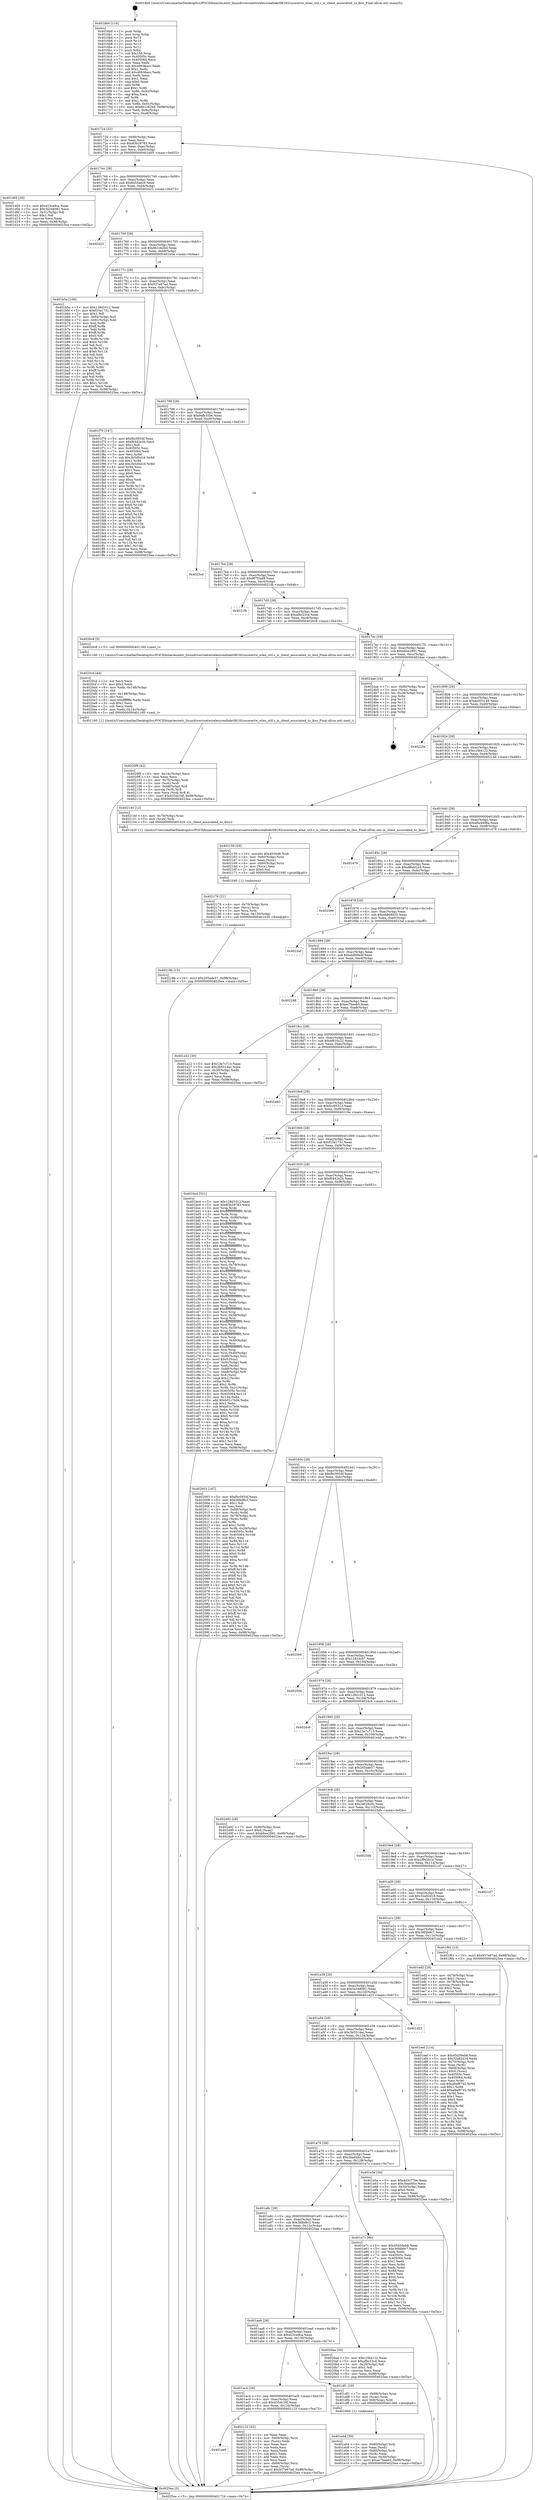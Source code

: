 digraph "0x4016b0" {
  label = "0x4016b0 (/mnt/c/Users/mathe/Desktop/tcc/POCII/binaries/extr_linuxdriversnetwirelessrealtekrtl8192cucorertw_wlan_util.c_is_client_associated_to_ibss_Final-ollvm.out::main(0))"
  labelloc = "t"
  node[shape=record]

  Entry [label="",width=0.3,height=0.3,shape=circle,fillcolor=black,style=filled]
  "0x401724" [label="{
     0x401724 [32]\l
     | [instrs]\l
     &nbsp;&nbsp;0x401724 \<+6\>: mov -0x98(%rbp),%eax\l
     &nbsp;&nbsp;0x40172a \<+2\>: mov %eax,%ecx\l
     &nbsp;&nbsp;0x40172c \<+6\>: sub $0x83b29783,%ecx\l
     &nbsp;&nbsp;0x401732 \<+6\>: mov %eax,-0xac(%rbp)\l
     &nbsp;&nbsp;0x401738 \<+6\>: mov %ecx,-0xb0(%rbp)\l
     &nbsp;&nbsp;0x40173e \<+6\>: je 0000000000401d05 \<main+0x655\>\l
  }"]
  "0x401d05" [label="{
     0x401d05 [30]\l
     | [instrs]\l
     &nbsp;&nbsp;0x401d05 \<+5\>: mov $0x423ce9ca,%eax\l
     &nbsp;&nbsp;0x401d0a \<+5\>: mov $0x3a348081,%ecx\l
     &nbsp;&nbsp;0x401d0f \<+3\>: mov -0x31(%rbp),%dl\l
     &nbsp;&nbsp;0x401d12 \<+3\>: test $0x1,%dl\l
     &nbsp;&nbsp;0x401d15 \<+3\>: cmovne %ecx,%eax\l
     &nbsp;&nbsp;0x401d18 \<+6\>: mov %eax,-0x98(%rbp)\l
     &nbsp;&nbsp;0x401d1e \<+5\>: jmp 00000000004025ea \<main+0xf3a\>\l
  }"]
  "0x401744" [label="{
     0x401744 [28]\l
     | [instrs]\l
     &nbsp;&nbsp;0x401744 \<+5\>: jmp 0000000000401749 \<main+0x99\>\l
     &nbsp;&nbsp;0x401749 \<+6\>: mov -0xac(%rbp),%eax\l
     &nbsp;&nbsp;0x40174f \<+5\>: sub $0x8455aec9,%eax\l
     &nbsp;&nbsp;0x401754 \<+6\>: mov %eax,-0xb4(%rbp)\l
     &nbsp;&nbsp;0x40175a \<+6\>: je 0000000000402423 \<main+0xd73\>\l
  }"]
  Exit [label="",width=0.3,height=0.3,shape=circle,fillcolor=black,style=filled,peripheries=2]
  "0x402423" [label="{
     0x402423\l
  }", style=dashed]
  "0x401760" [label="{
     0x401760 [28]\l
     | [instrs]\l
     &nbsp;&nbsp;0x401760 \<+5\>: jmp 0000000000401765 \<main+0xb5\>\l
     &nbsp;&nbsp;0x401765 \<+6\>: mov -0xac(%rbp),%eax\l
     &nbsp;&nbsp;0x40176b \<+5\>: sub $0x8b1c62bd,%eax\l
     &nbsp;&nbsp;0x401770 \<+6\>: mov %eax,-0xb8(%rbp)\l
     &nbsp;&nbsp;0x401776 \<+6\>: je 0000000000401b5a \<main+0x4aa\>\l
  }"]
  "0x40218b" [label="{
     0x40218b [15]\l
     | [instrs]\l
     &nbsp;&nbsp;0x40218b \<+10\>: movl $0x205ade57,-0x98(%rbp)\l
     &nbsp;&nbsp;0x402195 \<+5\>: jmp 00000000004025ea \<main+0xf3a\>\l
  }"]
  "0x401b5a" [label="{
     0x401b5a [106]\l
     | [instrs]\l
     &nbsp;&nbsp;0x401b5a \<+5\>: mov $0x128d1012,%eax\l
     &nbsp;&nbsp;0x401b5f \<+5\>: mov $0xf33a1731,%ecx\l
     &nbsp;&nbsp;0x401b64 \<+2\>: mov $0x1,%dl\l
     &nbsp;&nbsp;0x401b66 \<+7\>: mov -0x92(%rbp),%sil\l
     &nbsp;&nbsp;0x401b6d \<+7\>: mov -0x91(%rbp),%dil\l
     &nbsp;&nbsp;0x401b74 \<+3\>: mov %sil,%r8b\l
     &nbsp;&nbsp;0x401b77 \<+4\>: xor $0xff,%r8b\l
     &nbsp;&nbsp;0x401b7b \<+3\>: mov %dil,%r9b\l
     &nbsp;&nbsp;0x401b7e \<+4\>: xor $0xff,%r9b\l
     &nbsp;&nbsp;0x401b82 \<+3\>: xor $0x0,%dl\l
     &nbsp;&nbsp;0x401b85 \<+3\>: mov %r8b,%r10b\l
     &nbsp;&nbsp;0x401b88 \<+4\>: and $0x0,%r10b\l
     &nbsp;&nbsp;0x401b8c \<+3\>: and %dl,%sil\l
     &nbsp;&nbsp;0x401b8f \<+3\>: mov %r9b,%r11b\l
     &nbsp;&nbsp;0x401b92 \<+4\>: and $0x0,%r11b\l
     &nbsp;&nbsp;0x401b96 \<+3\>: and %dl,%dil\l
     &nbsp;&nbsp;0x401b99 \<+3\>: or %sil,%r10b\l
     &nbsp;&nbsp;0x401b9c \<+3\>: or %dil,%r11b\l
     &nbsp;&nbsp;0x401b9f \<+3\>: xor %r11b,%r10b\l
     &nbsp;&nbsp;0x401ba2 \<+3\>: or %r9b,%r8b\l
     &nbsp;&nbsp;0x401ba5 \<+4\>: xor $0xff,%r8b\l
     &nbsp;&nbsp;0x401ba9 \<+3\>: or $0x0,%dl\l
     &nbsp;&nbsp;0x401bac \<+3\>: and %dl,%r8b\l
     &nbsp;&nbsp;0x401baf \<+3\>: or %r8b,%r10b\l
     &nbsp;&nbsp;0x401bb2 \<+4\>: test $0x1,%r10b\l
     &nbsp;&nbsp;0x401bb6 \<+3\>: cmovne %ecx,%eax\l
     &nbsp;&nbsp;0x401bb9 \<+6\>: mov %eax,-0x98(%rbp)\l
     &nbsp;&nbsp;0x401bbf \<+5\>: jmp 00000000004025ea \<main+0xf3a\>\l
  }"]
  "0x40177c" [label="{
     0x40177c [28]\l
     | [instrs]\l
     &nbsp;&nbsp;0x40177c \<+5\>: jmp 0000000000401781 \<main+0xd1\>\l
     &nbsp;&nbsp;0x401781 \<+6\>: mov -0xac(%rbp),%eax\l
     &nbsp;&nbsp;0x401787 \<+5\>: sub $0x937e67ad,%eax\l
     &nbsp;&nbsp;0x40178c \<+6\>: mov %eax,-0xbc(%rbp)\l
     &nbsp;&nbsp;0x401792 \<+6\>: je 0000000000401f70 \<main+0x8c0\>\l
  }"]
  "0x4025ea" [label="{
     0x4025ea [5]\l
     | [instrs]\l
     &nbsp;&nbsp;0x4025ea \<+5\>: jmp 0000000000401724 \<main+0x74\>\l
  }"]
  "0x4016b0" [label="{
     0x4016b0 [116]\l
     | [instrs]\l
     &nbsp;&nbsp;0x4016b0 \<+1\>: push %rbp\l
     &nbsp;&nbsp;0x4016b1 \<+3\>: mov %rsp,%rbp\l
     &nbsp;&nbsp;0x4016b4 \<+2\>: push %r15\l
     &nbsp;&nbsp;0x4016b6 \<+2\>: push %r14\l
     &nbsp;&nbsp;0x4016b8 \<+2\>: push %r13\l
     &nbsp;&nbsp;0x4016ba \<+2\>: push %r12\l
     &nbsp;&nbsp;0x4016bc \<+1\>: push %rbx\l
     &nbsp;&nbsp;0x4016bd \<+7\>: sub $0x158,%rsp\l
     &nbsp;&nbsp;0x4016c4 \<+7\>: mov 0x40505c,%eax\l
     &nbsp;&nbsp;0x4016cb \<+7\>: mov 0x405064,%ecx\l
     &nbsp;&nbsp;0x4016d2 \<+2\>: mov %eax,%edx\l
     &nbsp;&nbsp;0x4016d4 \<+6\>: sub $0x48636acc,%edx\l
     &nbsp;&nbsp;0x4016da \<+3\>: sub $0x1,%edx\l
     &nbsp;&nbsp;0x4016dd \<+6\>: add $0x48636acc,%edx\l
     &nbsp;&nbsp;0x4016e3 \<+3\>: imul %edx,%eax\l
     &nbsp;&nbsp;0x4016e6 \<+3\>: and $0x1,%eax\l
     &nbsp;&nbsp;0x4016e9 \<+3\>: cmp $0x0,%eax\l
     &nbsp;&nbsp;0x4016ec \<+4\>: sete %r8b\l
     &nbsp;&nbsp;0x4016f0 \<+4\>: and $0x1,%r8b\l
     &nbsp;&nbsp;0x4016f4 \<+7\>: mov %r8b,-0x92(%rbp)\l
     &nbsp;&nbsp;0x4016fb \<+3\>: cmp $0xa,%ecx\l
     &nbsp;&nbsp;0x4016fe \<+4\>: setl %r8b\l
     &nbsp;&nbsp;0x401702 \<+4\>: and $0x1,%r8b\l
     &nbsp;&nbsp;0x401706 \<+7\>: mov %r8b,-0x91(%rbp)\l
     &nbsp;&nbsp;0x40170d \<+10\>: movl $0x8b1c62bd,-0x98(%rbp)\l
     &nbsp;&nbsp;0x401717 \<+6\>: mov %edi,-0x9c(%rbp)\l
     &nbsp;&nbsp;0x40171d \<+7\>: mov %rsi,-0xa8(%rbp)\l
  }"]
  "0x402176" [label="{
     0x402176 [21]\l
     | [instrs]\l
     &nbsp;&nbsp;0x402176 \<+4\>: mov -0x70(%rbp),%rcx\l
     &nbsp;&nbsp;0x40217a \<+3\>: mov (%rcx),%rcx\l
     &nbsp;&nbsp;0x40217d \<+3\>: mov %rcx,%rdi\l
     &nbsp;&nbsp;0x402180 \<+6\>: mov %eax,-0x150(%rbp)\l
     &nbsp;&nbsp;0x402186 \<+5\>: call 0000000000401030 \<free@plt\>\l
     | [calls]\l
     &nbsp;&nbsp;0x401030 \{1\} (unknown)\l
  }"]
  "0x401f70" [label="{
     0x401f70 [147]\l
     | [instrs]\l
     &nbsp;&nbsp;0x401f70 \<+5\>: mov $0xfbc0934f,%eax\l
     &nbsp;&nbsp;0x401f75 \<+5\>: mov $0xf6442e2b,%ecx\l
     &nbsp;&nbsp;0x401f7a \<+2\>: mov $0x1,%dl\l
     &nbsp;&nbsp;0x401f7c \<+7\>: mov 0x40505c,%esi\l
     &nbsp;&nbsp;0x401f83 \<+7\>: mov 0x405064,%edi\l
     &nbsp;&nbsp;0x401f8a \<+3\>: mov %esi,%r8d\l
     &nbsp;&nbsp;0x401f8d \<+7\>: sub $0x3b5d5d16,%r8d\l
     &nbsp;&nbsp;0x401f94 \<+4\>: sub $0x1,%r8d\l
     &nbsp;&nbsp;0x401f98 \<+7\>: add $0x3b5d5d16,%r8d\l
     &nbsp;&nbsp;0x401f9f \<+4\>: imul %r8d,%esi\l
     &nbsp;&nbsp;0x401fa3 \<+3\>: and $0x1,%esi\l
     &nbsp;&nbsp;0x401fa6 \<+3\>: cmp $0x0,%esi\l
     &nbsp;&nbsp;0x401fa9 \<+4\>: sete %r9b\l
     &nbsp;&nbsp;0x401fad \<+3\>: cmp $0xa,%edi\l
     &nbsp;&nbsp;0x401fb0 \<+4\>: setl %r10b\l
     &nbsp;&nbsp;0x401fb4 \<+3\>: mov %r9b,%r11b\l
     &nbsp;&nbsp;0x401fb7 \<+4\>: xor $0xff,%r11b\l
     &nbsp;&nbsp;0x401fbb \<+3\>: mov %r10b,%bl\l
     &nbsp;&nbsp;0x401fbe \<+3\>: xor $0xff,%bl\l
     &nbsp;&nbsp;0x401fc1 \<+3\>: xor $0x0,%dl\l
     &nbsp;&nbsp;0x401fc4 \<+3\>: mov %r11b,%r14b\l
     &nbsp;&nbsp;0x401fc7 \<+4\>: and $0x0,%r14b\l
     &nbsp;&nbsp;0x401fcb \<+3\>: and %dl,%r9b\l
     &nbsp;&nbsp;0x401fce \<+3\>: mov %bl,%r15b\l
     &nbsp;&nbsp;0x401fd1 \<+4\>: and $0x0,%r15b\l
     &nbsp;&nbsp;0x401fd5 \<+3\>: and %dl,%r10b\l
     &nbsp;&nbsp;0x401fd8 \<+3\>: or %r9b,%r14b\l
     &nbsp;&nbsp;0x401fdb \<+3\>: or %r10b,%r15b\l
     &nbsp;&nbsp;0x401fde \<+3\>: xor %r15b,%r14b\l
     &nbsp;&nbsp;0x401fe1 \<+3\>: or %bl,%r11b\l
     &nbsp;&nbsp;0x401fe4 \<+4\>: xor $0xff,%r11b\l
     &nbsp;&nbsp;0x401fe8 \<+3\>: or $0x0,%dl\l
     &nbsp;&nbsp;0x401feb \<+3\>: and %dl,%r11b\l
     &nbsp;&nbsp;0x401fee \<+3\>: or %r11b,%r14b\l
     &nbsp;&nbsp;0x401ff1 \<+4\>: test $0x1,%r14b\l
     &nbsp;&nbsp;0x401ff5 \<+3\>: cmovne %ecx,%eax\l
     &nbsp;&nbsp;0x401ff8 \<+6\>: mov %eax,-0x98(%rbp)\l
     &nbsp;&nbsp;0x401ffe \<+5\>: jmp 00000000004025ea \<main+0xf3a\>\l
  }"]
  "0x401798" [label="{
     0x401798 [28]\l
     | [instrs]\l
     &nbsp;&nbsp;0x401798 \<+5\>: jmp 000000000040179d \<main+0xed\>\l
     &nbsp;&nbsp;0x40179d \<+6\>: mov -0xac(%rbp),%eax\l
     &nbsp;&nbsp;0x4017a3 \<+5\>: sub $0x9efb35be,%eax\l
     &nbsp;&nbsp;0x4017a8 \<+6\>: mov %eax,-0xc0(%rbp)\l
     &nbsp;&nbsp;0x4017ae \<+6\>: je 00000000004023cd \<main+0xd1d\>\l
  }"]
  "0x402159" [label="{
     0x402159 [29]\l
     | [instrs]\l
     &nbsp;&nbsp;0x402159 \<+10\>: movabs $0x4030d6,%rdi\l
     &nbsp;&nbsp;0x402163 \<+4\>: mov -0x60(%rbp),%rcx\l
     &nbsp;&nbsp;0x402167 \<+2\>: mov %eax,(%rcx)\l
     &nbsp;&nbsp;0x402169 \<+4\>: mov -0x60(%rbp),%rcx\l
     &nbsp;&nbsp;0x40216d \<+2\>: mov (%rcx),%esi\l
     &nbsp;&nbsp;0x40216f \<+2\>: mov $0x0,%al\l
     &nbsp;&nbsp;0x402171 \<+5\>: call 0000000000401040 \<printf@plt\>\l
     | [calls]\l
     &nbsp;&nbsp;0x401040 \{1\} (unknown)\l
  }"]
  "0x4023cd" [label="{
     0x4023cd\l
  }", style=dashed]
  "0x4017b4" [label="{
     0x4017b4 [28]\l
     | [instrs]\l
     &nbsp;&nbsp;0x4017b4 \<+5\>: jmp 00000000004017b9 \<main+0x109\>\l
     &nbsp;&nbsp;0x4017b9 \<+6\>: mov -0xac(%rbp),%eax\l
     &nbsp;&nbsp;0x4017bf \<+5\>: sub $0x9f7f3a88,%eax\l
     &nbsp;&nbsp;0x4017c4 \<+6\>: mov %eax,-0xc4(%rbp)\l
     &nbsp;&nbsp;0x4017ca \<+6\>: je 00000000004021fb \<main+0xb4b\>\l
  }"]
  "0x401ae0" [label="{
     0x401ae0\l
  }", style=dashed]
  "0x4021fb" [label="{
     0x4021fb\l
  }", style=dashed]
  "0x4017d0" [label="{
     0x4017d0 [28]\l
     | [instrs]\l
     &nbsp;&nbsp;0x4017d0 \<+5\>: jmp 00000000004017d5 \<main+0x125\>\l
     &nbsp;&nbsp;0x4017d5 \<+6\>: mov -0xac(%rbp),%eax\l
     &nbsp;&nbsp;0x4017db \<+5\>: sub $0xafbc23cd,%eax\l
     &nbsp;&nbsp;0x4017e0 \<+6\>: mov %eax,-0xc8(%rbp)\l
     &nbsp;&nbsp;0x4017e6 \<+6\>: je 00000000004020c8 \<main+0xa18\>\l
  }"]
  "0x402123" [label="{
     0x402123 [42]\l
     | [instrs]\l
     &nbsp;&nbsp;0x402123 \<+2\>: xor %eax,%eax\l
     &nbsp;&nbsp;0x402125 \<+4\>: mov -0x68(%rbp),%rcx\l
     &nbsp;&nbsp;0x402129 \<+2\>: mov (%rcx),%edx\l
     &nbsp;&nbsp;0x40212b \<+2\>: mov %eax,%esi\l
     &nbsp;&nbsp;0x40212d \<+2\>: sub %edx,%esi\l
     &nbsp;&nbsp;0x40212f \<+2\>: mov %eax,%edx\l
     &nbsp;&nbsp;0x402131 \<+3\>: sub $0x1,%edx\l
     &nbsp;&nbsp;0x402134 \<+2\>: add %edx,%esi\l
     &nbsp;&nbsp;0x402136 \<+2\>: sub %esi,%eax\l
     &nbsp;&nbsp;0x402138 \<+4\>: mov -0x68(%rbp),%rcx\l
     &nbsp;&nbsp;0x40213c \<+2\>: mov %eax,(%rcx)\l
     &nbsp;&nbsp;0x40213e \<+10\>: movl $0x937e67ad,-0x98(%rbp)\l
     &nbsp;&nbsp;0x402148 \<+5\>: jmp 00000000004025ea \<main+0xf3a\>\l
  }"]
  "0x4020c8" [label="{
     0x4020c8 [5]\l
     | [instrs]\l
     &nbsp;&nbsp;0x4020c8 \<+5\>: call 0000000000401160 \<next_i\>\l
     | [calls]\l
     &nbsp;&nbsp;0x401160 \{1\} (/mnt/c/Users/mathe/Desktop/tcc/POCII/binaries/extr_linuxdriversnetwirelessrealtekrtl8192cucorertw_wlan_util.c_is_client_associated_to_ibss_Final-ollvm.out::next_i)\l
  }"]
  "0x4017ec" [label="{
     0x4017ec [28]\l
     | [instrs]\l
     &nbsp;&nbsp;0x4017ec \<+5\>: jmp 00000000004017f1 \<main+0x141\>\l
     &nbsp;&nbsp;0x4017f1 \<+6\>: mov -0xac(%rbp),%eax\l
     &nbsp;&nbsp;0x4017f7 \<+5\>: sub $0xb6ee2891,%eax\l
     &nbsp;&nbsp;0x4017fc \<+6\>: mov %eax,-0xcc(%rbp)\l
     &nbsp;&nbsp;0x401802 \<+6\>: je 00000000004024ae \<main+0xdfe\>\l
  }"]
  "0x4020f9" [label="{
     0x4020f9 [42]\l
     | [instrs]\l
     &nbsp;&nbsp;0x4020f9 \<+6\>: mov -0x14c(%rbp),%ecx\l
     &nbsp;&nbsp;0x4020ff \<+3\>: imul %eax,%ecx\l
     &nbsp;&nbsp;0x402102 \<+4\>: mov -0x70(%rbp),%rdi\l
     &nbsp;&nbsp;0x402106 \<+3\>: mov (%rdi),%rdi\l
     &nbsp;&nbsp;0x402109 \<+4\>: mov -0x68(%rbp),%r8\l
     &nbsp;&nbsp;0x40210d \<+3\>: movslq (%r8),%r8\l
     &nbsp;&nbsp;0x402110 \<+4\>: mov %ecx,(%rdi,%r8,4)\l
     &nbsp;&nbsp;0x402114 \<+10\>: movl $0x435dc34f,-0x98(%rbp)\l
     &nbsp;&nbsp;0x40211e \<+5\>: jmp 00000000004025ea \<main+0xf3a\>\l
  }"]
  "0x4024ae" [label="{
     0x4024ae [24]\l
     | [instrs]\l
     &nbsp;&nbsp;0x4024ae \<+7\>: mov -0x90(%rbp),%rax\l
     &nbsp;&nbsp;0x4024b5 \<+2\>: mov (%rax),%eax\l
     &nbsp;&nbsp;0x4024b7 \<+4\>: lea -0x28(%rbp),%rsp\l
     &nbsp;&nbsp;0x4024bb \<+1\>: pop %rbx\l
     &nbsp;&nbsp;0x4024bc \<+2\>: pop %r12\l
     &nbsp;&nbsp;0x4024be \<+2\>: pop %r13\l
     &nbsp;&nbsp;0x4024c0 \<+2\>: pop %r14\l
     &nbsp;&nbsp;0x4024c2 \<+2\>: pop %r15\l
     &nbsp;&nbsp;0x4024c4 \<+1\>: pop %rbp\l
     &nbsp;&nbsp;0x4024c5 \<+1\>: ret\l
  }"]
  "0x401808" [label="{
     0x401808 [28]\l
     | [instrs]\l
     &nbsp;&nbsp;0x401808 \<+5\>: jmp 000000000040180d \<main+0x15d\>\l
     &nbsp;&nbsp;0x40180d \<+6\>: mov -0xac(%rbp),%eax\l
     &nbsp;&nbsp;0x401813 \<+5\>: sub $0xbcd53149,%eax\l
     &nbsp;&nbsp;0x401818 \<+6\>: mov %eax,-0xd0(%rbp)\l
     &nbsp;&nbsp;0x40181e \<+6\>: je 000000000040225e \<main+0xbae\>\l
  }"]
  "0x4020cd" [label="{
     0x4020cd [44]\l
     | [instrs]\l
     &nbsp;&nbsp;0x4020cd \<+2\>: xor %ecx,%ecx\l
     &nbsp;&nbsp;0x4020cf \<+5\>: mov $0x2,%edx\l
     &nbsp;&nbsp;0x4020d4 \<+6\>: mov %edx,-0x148(%rbp)\l
     &nbsp;&nbsp;0x4020da \<+1\>: cltd\l
     &nbsp;&nbsp;0x4020db \<+6\>: mov -0x148(%rbp),%esi\l
     &nbsp;&nbsp;0x4020e1 \<+2\>: idiv %esi\l
     &nbsp;&nbsp;0x4020e3 \<+6\>: imul $0xfffffffe,%edx,%edx\l
     &nbsp;&nbsp;0x4020e9 \<+3\>: sub $0x1,%ecx\l
     &nbsp;&nbsp;0x4020ec \<+2\>: sub %ecx,%edx\l
     &nbsp;&nbsp;0x4020ee \<+6\>: mov %edx,-0x14c(%rbp)\l
     &nbsp;&nbsp;0x4020f4 \<+5\>: call 0000000000401160 \<next_i\>\l
     | [calls]\l
     &nbsp;&nbsp;0x401160 \{1\} (/mnt/c/Users/mathe/Desktop/tcc/POCII/binaries/extr_linuxdriversnetwirelessrealtekrtl8192cucorertw_wlan_util.c_is_client_associated_to_ibss_Final-ollvm.out::next_i)\l
  }"]
  "0x40225e" [label="{
     0x40225e\l
  }", style=dashed]
  "0x401824" [label="{
     0x401824 [28]\l
     | [instrs]\l
     &nbsp;&nbsp;0x401824 \<+5\>: jmp 0000000000401829 \<main+0x179\>\l
     &nbsp;&nbsp;0x401829 \<+6\>: mov -0xac(%rbp),%eax\l
     &nbsp;&nbsp;0x40182f \<+5\>: sub $0xc1fd4122,%eax\l
     &nbsp;&nbsp;0x401834 \<+6\>: mov %eax,-0xd4(%rbp)\l
     &nbsp;&nbsp;0x40183a \<+6\>: je 000000000040214d \<main+0xa9d\>\l
  }"]
  "0x401eef" [label="{
     0x401eef [114]\l
     | [instrs]\l
     &nbsp;&nbsp;0x401eef \<+5\>: mov $0x45d30eb8,%ecx\l
     &nbsp;&nbsp;0x401ef4 \<+5\>: mov $0x32a92d18,%edx\l
     &nbsp;&nbsp;0x401ef9 \<+4\>: mov -0x70(%rbp),%rdi\l
     &nbsp;&nbsp;0x401efd \<+3\>: mov %rax,(%rdi)\l
     &nbsp;&nbsp;0x401f00 \<+4\>: mov -0x68(%rbp),%rax\l
     &nbsp;&nbsp;0x401f04 \<+6\>: movl $0x0,(%rax)\l
     &nbsp;&nbsp;0x401f0a \<+7\>: mov 0x40505c,%esi\l
     &nbsp;&nbsp;0x401f11 \<+8\>: mov 0x405064,%r8d\l
     &nbsp;&nbsp;0x401f19 \<+3\>: mov %esi,%r9d\l
     &nbsp;&nbsp;0x401f1c \<+7\>: sub $0xa9af6742,%r9d\l
     &nbsp;&nbsp;0x401f23 \<+4\>: sub $0x1,%r9d\l
     &nbsp;&nbsp;0x401f27 \<+7\>: add $0xa9af6742,%r9d\l
     &nbsp;&nbsp;0x401f2e \<+4\>: imul %r9d,%esi\l
     &nbsp;&nbsp;0x401f32 \<+3\>: and $0x1,%esi\l
     &nbsp;&nbsp;0x401f35 \<+3\>: cmp $0x0,%esi\l
     &nbsp;&nbsp;0x401f38 \<+4\>: sete %r10b\l
     &nbsp;&nbsp;0x401f3c \<+4\>: cmp $0xa,%r8d\l
     &nbsp;&nbsp;0x401f40 \<+4\>: setl %r11b\l
     &nbsp;&nbsp;0x401f44 \<+3\>: mov %r10b,%bl\l
     &nbsp;&nbsp;0x401f47 \<+3\>: and %r11b,%bl\l
     &nbsp;&nbsp;0x401f4a \<+3\>: xor %r11b,%r10b\l
     &nbsp;&nbsp;0x401f4d \<+3\>: or %r10b,%bl\l
     &nbsp;&nbsp;0x401f50 \<+3\>: test $0x1,%bl\l
     &nbsp;&nbsp;0x401f53 \<+3\>: cmovne %edx,%ecx\l
     &nbsp;&nbsp;0x401f56 \<+6\>: mov %ecx,-0x98(%rbp)\l
     &nbsp;&nbsp;0x401f5c \<+5\>: jmp 00000000004025ea \<main+0xf3a\>\l
  }"]
  "0x40214d" [label="{
     0x40214d [12]\l
     | [instrs]\l
     &nbsp;&nbsp;0x40214d \<+4\>: mov -0x70(%rbp),%rax\l
     &nbsp;&nbsp;0x402151 \<+3\>: mov (%rax),%rdi\l
     &nbsp;&nbsp;0x402154 \<+5\>: call 0000000000401420 \<is_client_associated_to_ibss\>\l
     | [calls]\l
     &nbsp;&nbsp;0x401420 \{1\} (/mnt/c/Users/mathe/Desktop/tcc/POCII/binaries/extr_linuxdriversnetwirelessrealtekrtl8192cucorertw_wlan_util.c_is_client_associated_to_ibss_Final-ollvm.out::is_client_associated_to_ibss)\l
  }"]
  "0x401840" [label="{
     0x401840 [28]\l
     | [instrs]\l
     &nbsp;&nbsp;0x401840 \<+5\>: jmp 0000000000401845 \<main+0x195\>\l
     &nbsp;&nbsp;0x401845 \<+6\>: mov -0xac(%rbp),%eax\l
     &nbsp;&nbsp;0x40184b \<+5\>: sub $0xd6a4498a,%eax\l
     &nbsp;&nbsp;0x401850 \<+6\>: mov %eax,-0xd8(%rbp)\l
     &nbsp;&nbsp;0x401856 \<+6\>: je 0000000000401d79 \<main+0x6c9\>\l
  }"]
  "0x401e04" [label="{
     0x401e04 [30]\l
     | [instrs]\l
     &nbsp;&nbsp;0x401e04 \<+4\>: mov -0x80(%rbp),%rdi\l
     &nbsp;&nbsp;0x401e08 \<+2\>: mov %eax,(%rdi)\l
     &nbsp;&nbsp;0x401e0a \<+4\>: mov -0x80(%rbp),%rdi\l
     &nbsp;&nbsp;0x401e0e \<+2\>: mov (%rdi),%eax\l
     &nbsp;&nbsp;0x401e10 \<+3\>: mov %eax,-0x30(%rbp)\l
     &nbsp;&nbsp;0x401e13 \<+10\>: movl $0xec7beeb3,-0x98(%rbp)\l
     &nbsp;&nbsp;0x401e1d \<+5\>: jmp 00000000004025ea \<main+0xf3a\>\l
  }"]
  "0x401d79" [label="{
     0x401d79\l
  }", style=dashed]
  "0x40185c" [label="{
     0x40185c [28]\l
     | [instrs]\l
     &nbsp;&nbsp;0x40185c \<+5\>: jmp 0000000000401861 \<main+0x1b1\>\l
     &nbsp;&nbsp;0x401861 \<+6\>: mov -0xac(%rbp),%eax\l
     &nbsp;&nbsp;0x401867 \<+5\>: sub $0xdf6dd1b5,%eax\l
     &nbsp;&nbsp;0x40186c \<+6\>: mov %eax,-0xdc(%rbp)\l
     &nbsp;&nbsp;0x401872 \<+6\>: je 000000000040258e \<main+0xede\>\l
  }"]
  "0x401ac4" [label="{
     0x401ac4 [28]\l
     | [instrs]\l
     &nbsp;&nbsp;0x401ac4 \<+5\>: jmp 0000000000401ac9 \<main+0x419\>\l
     &nbsp;&nbsp;0x401ac9 \<+6\>: mov -0xac(%rbp),%eax\l
     &nbsp;&nbsp;0x401acf \<+5\>: sub $0x435dc34f,%eax\l
     &nbsp;&nbsp;0x401ad4 \<+6\>: mov %eax,-0x134(%rbp)\l
     &nbsp;&nbsp;0x401ada \<+6\>: je 0000000000402123 \<main+0xa73\>\l
  }"]
  "0x40258e" [label="{
     0x40258e\l
  }", style=dashed]
  "0x401878" [label="{
     0x401878 [28]\l
     | [instrs]\l
     &nbsp;&nbsp;0x401878 \<+5\>: jmp 000000000040187d \<main+0x1cd\>\l
     &nbsp;&nbsp;0x40187d \<+6\>: mov -0xac(%rbp),%eax\l
     &nbsp;&nbsp;0x401883 \<+5\>: sub $0xeb868035,%eax\l
     &nbsp;&nbsp;0x401888 \<+6\>: mov %eax,-0xe0(%rbp)\l
     &nbsp;&nbsp;0x40188e \<+6\>: je 00000000004023af \<main+0xcff\>\l
  }"]
  "0x401df1" [label="{
     0x401df1 [19]\l
     | [instrs]\l
     &nbsp;&nbsp;0x401df1 \<+7\>: mov -0x88(%rbp),%rax\l
     &nbsp;&nbsp;0x401df8 \<+3\>: mov (%rax),%rax\l
     &nbsp;&nbsp;0x401dfb \<+4\>: mov 0x8(%rax),%rdi\l
     &nbsp;&nbsp;0x401dff \<+5\>: call 0000000000401060 \<atoi@plt\>\l
     | [calls]\l
     &nbsp;&nbsp;0x401060 \{1\} (unknown)\l
  }"]
  "0x4023af" [label="{
     0x4023af\l
  }", style=dashed]
  "0x401894" [label="{
     0x401894 [28]\l
     | [instrs]\l
     &nbsp;&nbsp;0x401894 \<+5\>: jmp 0000000000401899 \<main+0x1e9\>\l
     &nbsp;&nbsp;0x401899 \<+6\>: mov -0xac(%rbp),%eax\l
     &nbsp;&nbsp;0x40189f \<+5\>: sub $0xebd09a4f,%eax\l
     &nbsp;&nbsp;0x4018a4 \<+6\>: mov %eax,-0xe4(%rbp)\l
     &nbsp;&nbsp;0x4018aa \<+6\>: je 0000000000402288 \<main+0xbd8\>\l
  }"]
  "0x401aa8" [label="{
     0x401aa8 [28]\l
     | [instrs]\l
     &nbsp;&nbsp;0x401aa8 \<+5\>: jmp 0000000000401aad \<main+0x3fd\>\l
     &nbsp;&nbsp;0x401aad \<+6\>: mov -0xac(%rbp),%eax\l
     &nbsp;&nbsp;0x401ab3 \<+5\>: sub $0x423ce9ca,%eax\l
     &nbsp;&nbsp;0x401ab8 \<+6\>: mov %eax,-0x130(%rbp)\l
     &nbsp;&nbsp;0x401abe \<+6\>: je 0000000000401df1 \<main+0x741\>\l
  }"]
  "0x402288" [label="{
     0x402288\l
  }", style=dashed]
  "0x4018b0" [label="{
     0x4018b0 [28]\l
     | [instrs]\l
     &nbsp;&nbsp;0x4018b0 \<+5\>: jmp 00000000004018b5 \<main+0x205\>\l
     &nbsp;&nbsp;0x4018b5 \<+6\>: mov -0xac(%rbp),%eax\l
     &nbsp;&nbsp;0x4018bb \<+5\>: sub $0xec7beeb3,%eax\l
     &nbsp;&nbsp;0x4018c0 \<+6\>: mov %eax,-0xe8(%rbp)\l
     &nbsp;&nbsp;0x4018c6 \<+6\>: je 0000000000401e22 \<main+0x772\>\l
  }"]
  "0x4020aa" [label="{
     0x4020aa [30]\l
     | [instrs]\l
     &nbsp;&nbsp;0x4020aa \<+5\>: mov $0xc1fd4122,%eax\l
     &nbsp;&nbsp;0x4020af \<+5\>: mov $0xafbc23cd,%ecx\l
     &nbsp;&nbsp;0x4020b4 \<+3\>: mov -0x29(%rbp),%dl\l
     &nbsp;&nbsp;0x4020b7 \<+3\>: test $0x1,%dl\l
     &nbsp;&nbsp;0x4020ba \<+3\>: cmovne %ecx,%eax\l
     &nbsp;&nbsp;0x4020bd \<+6\>: mov %eax,-0x98(%rbp)\l
     &nbsp;&nbsp;0x4020c3 \<+5\>: jmp 00000000004025ea \<main+0xf3a\>\l
  }"]
  "0x401e22" [label="{
     0x401e22 [30]\l
     | [instrs]\l
     &nbsp;&nbsp;0x401e22 \<+5\>: mov $0x13e7c713,%eax\l
     &nbsp;&nbsp;0x401e27 \<+5\>: mov $0x3b5514ac,%ecx\l
     &nbsp;&nbsp;0x401e2c \<+3\>: mov -0x30(%rbp),%edx\l
     &nbsp;&nbsp;0x401e2f \<+3\>: cmp $0x1,%edx\l
     &nbsp;&nbsp;0x401e32 \<+3\>: cmovl %ecx,%eax\l
     &nbsp;&nbsp;0x401e35 \<+6\>: mov %eax,-0x98(%rbp)\l
     &nbsp;&nbsp;0x401e3b \<+5\>: jmp 00000000004025ea \<main+0xf3a\>\l
  }"]
  "0x4018cc" [label="{
     0x4018cc [28]\l
     | [instrs]\l
     &nbsp;&nbsp;0x4018cc \<+5\>: jmp 00000000004018d1 \<main+0x221\>\l
     &nbsp;&nbsp;0x4018d1 \<+6\>: mov -0xac(%rbp),%eax\l
     &nbsp;&nbsp;0x4018d7 \<+5\>: sub $0xef635c22,%eax\l
     &nbsp;&nbsp;0x4018dc \<+6\>: mov %eax,-0xec(%rbp)\l
     &nbsp;&nbsp;0x4018e2 \<+6\>: je 0000000000402483 \<main+0xdd3\>\l
  }"]
  "0x401a8c" [label="{
     0x401a8c [28]\l
     | [instrs]\l
     &nbsp;&nbsp;0x401a8c \<+5\>: jmp 0000000000401a91 \<main+0x3e1\>\l
     &nbsp;&nbsp;0x401a91 \<+6\>: mov -0xac(%rbp),%eax\l
     &nbsp;&nbsp;0x401a97 \<+5\>: sub $0x3fdbf8c3,%eax\l
     &nbsp;&nbsp;0x401a9c \<+6\>: mov %eax,-0x12c(%rbp)\l
     &nbsp;&nbsp;0x401aa2 \<+6\>: je 00000000004020aa \<main+0x9fa\>\l
  }"]
  "0x402483" [label="{
     0x402483\l
  }", style=dashed]
  "0x4018e8" [label="{
     0x4018e8 [28]\l
     | [instrs]\l
     &nbsp;&nbsp;0x4018e8 \<+5\>: jmp 00000000004018ed \<main+0x23d\>\l
     &nbsp;&nbsp;0x4018ed \<+6\>: mov -0xac(%rbp),%eax\l
     &nbsp;&nbsp;0x4018f3 \<+5\>: sub $0xf2c95313,%eax\l
     &nbsp;&nbsp;0x4018f8 \<+6\>: mov %eax,-0xf0(%rbp)\l
     &nbsp;&nbsp;0x4018fe \<+6\>: je 000000000040219a \<main+0xaea\>\l
  }"]
  "0x401e7c" [label="{
     0x401e7c [86]\l
     | [instrs]\l
     &nbsp;&nbsp;0x401e7c \<+5\>: mov $0x45d30eb8,%eax\l
     &nbsp;&nbsp;0x401e81 \<+5\>: mov $0x36f4b9c7,%ecx\l
     &nbsp;&nbsp;0x401e86 \<+2\>: xor %edx,%edx\l
     &nbsp;&nbsp;0x401e88 \<+7\>: mov 0x40505c,%esi\l
     &nbsp;&nbsp;0x401e8f \<+7\>: mov 0x405064,%edi\l
     &nbsp;&nbsp;0x401e96 \<+3\>: sub $0x1,%edx\l
     &nbsp;&nbsp;0x401e99 \<+3\>: mov %esi,%r8d\l
     &nbsp;&nbsp;0x401e9c \<+3\>: add %edx,%r8d\l
     &nbsp;&nbsp;0x401e9f \<+4\>: imul %r8d,%esi\l
     &nbsp;&nbsp;0x401ea3 \<+3\>: and $0x1,%esi\l
     &nbsp;&nbsp;0x401ea6 \<+3\>: cmp $0x0,%esi\l
     &nbsp;&nbsp;0x401ea9 \<+4\>: sete %r9b\l
     &nbsp;&nbsp;0x401ead \<+3\>: cmp $0xa,%edi\l
     &nbsp;&nbsp;0x401eb0 \<+4\>: setl %r10b\l
     &nbsp;&nbsp;0x401eb4 \<+3\>: mov %r9b,%r11b\l
     &nbsp;&nbsp;0x401eb7 \<+3\>: and %r10b,%r11b\l
     &nbsp;&nbsp;0x401eba \<+3\>: xor %r10b,%r9b\l
     &nbsp;&nbsp;0x401ebd \<+3\>: or %r9b,%r11b\l
     &nbsp;&nbsp;0x401ec0 \<+4\>: test $0x1,%r11b\l
     &nbsp;&nbsp;0x401ec4 \<+3\>: cmovne %ecx,%eax\l
     &nbsp;&nbsp;0x401ec7 \<+6\>: mov %eax,-0x98(%rbp)\l
     &nbsp;&nbsp;0x401ecd \<+5\>: jmp 00000000004025ea \<main+0xf3a\>\l
  }"]
  "0x40219a" [label="{
     0x40219a\l
  }", style=dashed]
  "0x401904" [label="{
     0x401904 [28]\l
     | [instrs]\l
     &nbsp;&nbsp;0x401904 \<+5\>: jmp 0000000000401909 \<main+0x259\>\l
     &nbsp;&nbsp;0x401909 \<+6\>: mov -0xac(%rbp),%eax\l
     &nbsp;&nbsp;0x40190f \<+5\>: sub $0xf33a1731,%eax\l
     &nbsp;&nbsp;0x401914 \<+6\>: mov %eax,-0xf4(%rbp)\l
     &nbsp;&nbsp;0x40191a \<+6\>: je 0000000000401bc4 \<main+0x514\>\l
  }"]
  "0x401a70" [label="{
     0x401a70 [28]\l
     | [instrs]\l
     &nbsp;&nbsp;0x401a70 \<+5\>: jmp 0000000000401a75 \<main+0x3c5\>\l
     &nbsp;&nbsp;0x401a75 \<+6\>: mov -0xac(%rbp),%eax\l
     &nbsp;&nbsp;0x401a7b \<+5\>: sub $0x3bad4fcc,%eax\l
     &nbsp;&nbsp;0x401a80 \<+6\>: mov %eax,-0x128(%rbp)\l
     &nbsp;&nbsp;0x401a86 \<+6\>: je 0000000000401e7c \<main+0x7cc\>\l
  }"]
  "0x401bc4" [label="{
     0x401bc4 [321]\l
     | [instrs]\l
     &nbsp;&nbsp;0x401bc4 \<+5\>: mov $0x128d1012,%eax\l
     &nbsp;&nbsp;0x401bc9 \<+5\>: mov $0x83b29783,%ecx\l
     &nbsp;&nbsp;0x401bce \<+3\>: mov %rsp,%rdx\l
     &nbsp;&nbsp;0x401bd1 \<+4\>: add $0xfffffffffffffff0,%rdx\l
     &nbsp;&nbsp;0x401bd5 \<+3\>: mov %rdx,%rsp\l
     &nbsp;&nbsp;0x401bd8 \<+7\>: mov %rdx,-0x90(%rbp)\l
     &nbsp;&nbsp;0x401bdf \<+3\>: mov %rsp,%rdx\l
     &nbsp;&nbsp;0x401be2 \<+4\>: add $0xfffffffffffffff0,%rdx\l
     &nbsp;&nbsp;0x401be6 \<+3\>: mov %rdx,%rsp\l
     &nbsp;&nbsp;0x401be9 \<+3\>: mov %rsp,%rsi\l
     &nbsp;&nbsp;0x401bec \<+4\>: add $0xfffffffffffffff0,%rsi\l
     &nbsp;&nbsp;0x401bf0 \<+3\>: mov %rsi,%rsp\l
     &nbsp;&nbsp;0x401bf3 \<+7\>: mov %rsi,-0x88(%rbp)\l
     &nbsp;&nbsp;0x401bfa \<+3\>: mov %rsp,%rsi\l
     &nbsp;&nbsp;0x401bfd \<+4\>: add $0xfffffffffffffff0,%rsi\l
     &nbsp;&nbsp;0x401c01 \<+3\>: mov %rsi,%rsp\l
     &nbsp;&nbsp;0x401c04 \<+4\>: mov %rsi,-0x80(%rbp)\l
     &nbsp;&nbsp;0x401c08 \<+3\>: mov %rsp,%rsi\l
     &nbsp;&nbsp;0x401c0b \<+4\>: add $0xfffffffffffffff0,%rsi\l
     &nbsp;&nbsp;0x401c0f \<+3\>: mov %rsi,%rsp\l
     &nbsp;&nbsp;0x401c12 \<+4\>: mov %rsi,-0x78(%rbp)\l
     &nbsp;&nbsp;0x401c16 \<+3\>: mov %rsp,%rsi\l
     &nbsp;&nbsp;0x401c19 \<+4\>: add $0xfffffffffffffff0,%rsi\l
     &nbsp;&nbsp;0x401c1d \<+3\>: mov %rsi,%rsp\l
     &nbsp;&nbsp;0x401c20 \<+4\>: mov %rsi,-0x70(%rbp)\l
     &nbsp;&nbsp;0x401c24 \<+3\>: mov %rsp,%rsi\l
     &nbsp;&nbsp;0x401c27 \<+4\>: add $0xfffffffffffffff0,%rsi\l
     &nbsp;&nbsp;0x401c2b \<+3\>: mov %rsi,%rsp\l
     &nbsp;&nbsp;0x401c2e \<+4\>: mov %rsi,-0x68(%rbp)\l
     &nbsp;&nbsp;0x401c32 \<+3\>: mov %rsp,%rsi\l
     &nbsp;&nbsp;0x401c35 \<+4\>: add $0xfffffffffffffff0,%rsi\l
     &nbsp;&nbsp;0x401c39 \<+3\>: mov %rsi,%rsp\l
     &nbsp;&nbsp;0x401c3c \<+4\>: mov %rsi,-0x60(%rbp)\l
     &nbsp;&nbsp;0x401c40 \<+3\>: mov %rsp,%rsi\l
     &nbsp;&nbsp;0x401c43 \<+4\>: add $0xfffffffffffffff0,%rsi\l
     &nbsp;&nbsp;0x401c47 \<+3\>: mov %rsi,%rsp\l
     &nbsp;&nbsp;0x401c4a \<+4\>: mov %rsi,-0x58(%rbp)\l
     &nbsp;&nbsp;0x401c4e \<+3\>: mov %rsp,%rsi\l
     &nbsp;&nbsp;0x401c51 \<+4\>: add $0xfffffffffffffff0,%rsi\l
     &nbsp;&nbsp;0x401c55 \<+3\>: mov %rsi,%rsp\l
     &nbsp;&nbsp;0x401c58 \<+4\>: mov %rsi,-0x50(%rbp)\l
     &nbsp;&nbsp;0x401c5c \<+3\>: mov %rsp,%rsi\l
     &nbsp;&nbsp;0x401c5f \<+4\>: add $0xfffffffffffffff0,%rsi\l
     &nbsp;&nbsp;0x401c63 \<+3\>: mov %rsi,%rsp\l
     &nbsp;&nbsp;0x401c66 \<+4\>: mov %rsi,-0x48(%rbp)\l
     &nbsp;&nbsp;0x401c6a \<+3\>: mov %rsp,%rsi\l
     &nbsp;&nbsp;0x401c6d \<+4\>: add $0xfffffffffffffff0,%rsi\l
     &nbsp;&nbsp;0x401c71 \<+3\>: mov %rsi,%rsp\l
     &nbsp;&nbsp;0x401c74 \<+4\>: mov %rsi,-0x40(%rbp)\l
     &nbsp;&nbsp;0x401c78 \<+7\>: mov -0x90(%rbp),%rsi\l
     &nbsp;&nbsp;0x401c7f \<+6\>: movl $0x0,(%rsi)\l
     &nbsp;&nbsp;0x401c85 \<+6\>: mov -0x9c(%rbp),%edi\l
     &nbsp;&nbsp;0x401c8b \<+2\>: mov %edi,(%rdx)\l
     &nbsp;&nbsp;0x401c8d \<+7\>: mov -0x88(%rbp),%rsi\l
     &nbsp;&nbsp;0x401c94 \<+7\>: mov -0xa8(%rbp),%r8\l
     &nbsp;&nbsp;0x401c9b \<+3\>: mov %r8,(%rsi)\l
     &nbsp;&nbsp;0x401c9e \<+3\>: cmpl $0x2,(%rdx)\l
     &nbsp;&nbsp;0x401ca1 \<+4\>: setne %r9b\l
     &nbsp;&nbsp;0x401ca5 \<+4\>: and $0x1,%r9b\l
     &nbsp;&nbsp;0x401ca9 \<+4\>: mov %r9b,-0x31(%rbp)\l
     &nbsp;&nbsp;0x401cad \<+8\>: mov 0x40505c,%r10d\l
     &nbsp;&nbsp;0x401cb5 \<+8\>: mov 0x405064,%r11d\l
     &nbsp;&nbsp;0x401cbd \<+3\>: mov %r10d,%ebx\l
     &nbsp;&nbsp;0x401cc0 \<+6\>: add $0xb01c7b0e,%ebx\l
     &nbsp;&nbsp;0x401cc6 \<+3\>: sub $0x1,%ebx\l
     &nbsp;&nbsp;0x401cc9 \<+6\>: sub $0xb01c7b0e,%ebx\l
     &nbsp;&nbsp;0x401ccf \<+4\>: imul %ebx,%r10d\l
     &nbsp;&nbsp;0x401cd3 \<+4\>: and $0x1,%r10d\l
     &nbsp;&nbsp;0x401cd7 \<+4\>: cmp $0x0,%r10d\l
     &nbsp;&nbsp;0x401cdb \<+4\>: sete %r9b\l
     &nbsp;&nbsp;0x401cdf \<+4\>: cmp $0xa,%r11d\l
     &nbsp;&nbsp;0x401ce3 \<+4\>: setl %r14b\l
     &nbsp;&nbsp;0x401ce7 \<+3\>: mov %r9b,%r15b\l
     &nbsp;&nbsp;0x401cea \<+3\>: and %r14b,%r15b\l
     &nbsp;&nbsp;0x401ced \<+3\>: xor %r14b,%r9b\l
     &nbsp;&nbsp;0x401cf0 \<+3\>: or %r9b,%r15b\l
     &nbsp;&nbsp;0x401cf3 \<+4\>: test $0x1,%r15b\l
     &nbsp;&nbsp;0x401cf7 \<+3\>: cmovne %ecx,%eax\l
     &nbsp;&nbsp;0x401cfa \<+6\>: mov %eax,-0x98(%rbp)\l
     &nbsp;&nbsp;0x401d00 \<+5\>: jmp 00000000004025ea \<main+0xf3a\>\l
  }"]
  "0x401920" [label="{
     0x401920 [28]\l
     | [instrs]\l
     &nbsp;&nbsp;0x401920 \<+5\>: jmp 0000000000401925 \<main+0x275\>\l
     &nbsp;&nbsp;0x401925 \<+6\>: mov -0xac(%rbp),%eax\l
     &nbsp;&nbsp;0x40192b \<+5\>: sub $0xf6442e2b,%eax\l
     &nbsp;&nbsp;0x401930 \<+6\>: mov %eax,-0xf8(%rbp)\l
     &nbsp;&nbsp;0x401936 \<+6\>: je 0000000000402003 \<main+0x953\>\l
  }"]
  "0x401e5e" [label="{
     0x401e5e [30]\l
     | [instrs]\l
     &nbsp;&nbsp;0x401e5e \<+5\>: mov $0x4d3c77be,%eax\l
     &nbsp;&nbsp;0x401e63 \<+5\>: mov $0x3bad4fcc,%ecx\l
     &nbsp;&nbsp;0x401e68 \<+3\>: mov -0x30(%rbp),%edx\l
     &nbsp;&nbsp;0x401e6b \<+3\>: cmp $0x0,%edx\l
     &nbsp;&nbsp;0x401e6e \<+3\>: cmove %ecx,%eax\l
     &nbsp;&nbsp;0x401e71 \<+6\>: mov %eax,-0x98(%rbp)\l
     &nbsp;&nbsp;0x401e77 \<+5\>: jmp 00000000004025ea \<main+0xf3a\>\l
  }"]
  "0x401a54" [label="{
     0x401a54 [28]\l
     | [instrs]\l
     &nbsp;&nbsp;0x401a54 \<+5\>: jmp 0000000000401a59 \<main+0x3a9\>\l
     &nbsp;&nbsp;0x401a59 \<+6\>: mov -0xac(%rbp),%eax\l
     &nbsp;&nbsp;0x401a5f \<+5\>: sub $0x3b5514ac,%eax\l
     &nbsp;&nbsp;0x401a64 \<+6\>: mov %eax,-0x124(%rbp)\l
     &nbsp;&nbsp;0x401a6a \<+6\>: je 0000000000401e5e \<main+0x7ae\>\l
  }"]
  "0x402003" [label="{
     0x402003 [167]\l
     | [instrs]\l
     &nbsp;&nbsp;0x402003 \<+5\>: mov $0xfbc0934f,%eax\l
     &nbsp;&nbsp;0x402008 \<+5\>: mov $0x3fdbf8c3,%ecx\l
     &nbsp;&nbsp;0x40200d \<+2\>: mov $0x1,%dl\l
     &nbsp;&nbsp;0x40200f \<+2\>: xor %esi,%esi\l
     &nbsp;&nbsp;0x402011 \<+4\>: mov -0x68(%rbp),%rdi\l
     &nbsp;&nbsp;0x402015 \<+3\>: mov (%rdi),%r8d\l
     &nbsp;&nbsp;0x402018 \<+4\>: mov -0x78(%rbp),%rdi\l
     &nbsp;&nbsp;0x40201c \<+3\>: cmp (%rdi),%r8d\l
     &nbsp;&nbsp;0x40201f \<+4\>: setl %r9b\l
     &nbsp;&nbsp;0x402023 \<+4\>: and $0x1,%r9b\l
     &nbsp;&nbsp;0x402027 \<+4\>: mov %r9b,-0x29(%rbp)\l
     &nbsp;&nbsp;0x40202b \<+8\>: mov 0x40505c,%r8d\l
     &nbsp;&nbsp;0x402033 \<+8\>: mov 0x405064,%r10d\l
     &nbsp;&nbsp;0x40203b \<+3\>: sub $0x1,%esi\l
     &nbsp;&nbsp;0x40203e \<+3\>: mov %r8d,%r11d\l
     &nbsp;&nbsp;0x402041 \<+3\>: add %esi,%r11d\l
     &nbsp;&nbsp;0x402044 \<+4\>: imul %r11d,%r8d\l
     &nbsp;&nbsp;0x402048 \<+4\>: and $0x1,%r8d\l
     &nbsp;&nbsp;0x40204c \<+4\>: cmp $0x0,%r8d\l
     &nbsp;&nbsp;0x402050 \<+4\>: sete %r9b\l
     &nbsp;&nbsp;0x402054 \<+4\>: cmp $0xa,%r10d\l
     &nbsp;&nbsp;0x402058 \<+3\>: setl %bl\l
     &nbsp;&nbsp;0x40205b \<+3\>: mov %r9b,%r14b\l
     &nbsp;&nbsp;0x40205e \<+4\>: xor $0xff,%r14b\l
     &nbsp;&nbsp;0x402062 \<+3\>: mov %bl,%r15b\l
     &nbsp;&nbsp;0x402065 \<+4\>: xor $0xff,%r15b\l
     &nbsp;&nbsp;0x402069 \<+3\>: xor $0x0,%dl\l
     &nbsp;&nbsp;0x40206c \<+3\>: mov %r14b,%r12b\l
     &nbsp;&nbsp;0x40206f \<+4\>: and $0x0,%r12b\l
     &nbsp;&nbsp;0x402073 \<+3\>: and %dl,%r9b\l
     &nbsp;&nbsp;0x402076 \<+3\>: mov %r15b,%r13b\l
     &nbsp;&nbsp;0x402079 \<+4\>: and $0x0,%r13b\l
     &nbsp;&nbsp;0x40207d \<+2\>: and %dl,%bl\l
     &nbsp;&nbsp;0x40207f \<+3\>: or %r9b,%r12b\l
     &nbsp;&nbsp;0x402082 \<+3\>: or %bl,%r13b\l
     &nbsp;&nbsp;0x402085 \<+3\>: xor %r13b,%r12b\l
     &nbsp;&nbsp;0x402088 \<+3\>: or %r15b,%r14b\l
     &nbsp;&nbsp;0x40208b \<+4\>: xor $0xff,%r14b\l
     &nbsp;&nbsp;0x40208f \<+3\>: or $0x0,%dl\l
     &nbsp;&nbsp;0x402092 \<+3\>: and %dl,%r14b\l
     &nbsp;&nbsp;0x402095 \<+3\>: or %r14b,%r12b\l
     &nbsp;&nbsp;0x402098 \<+4\>: test $0x1,%r12b\l
     &nbsp;&nbsp;0x40209c \<+3\>: cmovne %ecx,%eax\l
     &nbsp;&nbsp;0x40209f \<+6\>: mov %eax,-0x98(%rbp)\l
     &nbsp;&nbsp;0x4020a5 \<+5\>: jmp 00000000004025ea \<main+0xf3a\>\l
  }"]
  "0x40193c" [label="{
     0x40193c [28]\l
     | [instrs]\l
     &nbsp;&nbsp;0x40193c \<+5\>: jmp 0000000000401941 \<main+0x291\>\l
     &nbsp;&nbsp;0x401941 \<+6\>: mov -0xac(%rbp),%eax\l
     &nbsp;&nbsp;0x401947 \<+5\>: sub $0xfbc0934f,%eax\l
     &nbsp;&nbsp;0x40194c \<+6\>: mov %eax,-0xfc(%rbp)\l
     &nbsp;&nbsp;0x401952 \<+6\>: je 0000000000402569 \<main+0xeb9\>\l
  }"]
  "0x401d23" [label="{
     0x401d23\l
  }", style=dashed]
  "0x402569" [label="{
     0x402569\l
  }", style=dashed]
  "0x401958" [label="{
     0x401958 [28]\l
     | [instrs]\l
     &nbsp;&nbsp;0x401958 \<+5\>: jmp 000000000040195d \<main+0x2ad\>\l
     &nbsp;&nbsp;0x40195d \<+6\>: mov -0xac(%rbp),%eax\l
     &nbsp;&nbsp;0x401963 \<+5\>: sub $0x1281dcb7,%eax\l
     &nbsp;&nbsp;0x401968 \<+6\>: mov %eax,-0x100(%rbp)\l
     &nbsp;&nbsp;0x40196e \<+6\>: je 000000000040250b \<main+0xe5b\>\l
  }"]
  "0x401a38" [label="{
     0x401a38 [28]\l
     | [instrs]\l
     &nbsp;&nbsp;0x401a38 \<+5\>: jmp 0000000000401a3d \<main+0x38d\>\l
     &nbsp;&nbsp;0x401a3d \<+6\>: mov -0xac(%rbp),%eax\l
     &nbsp;&nbsp;0x401a43 \<+5\>: sub $0x3a348081,%eax\l
     &nbsp;&nbsp;0x401a48 \<+6\>: mov %eax,-0x120(%rbp)\l
     &nbsp;&nbsp;0x401a4e \<+6\>: je 0000000000401d23 \<main+0x673\>\l
  }"]
  "0x40250b" [label="{
     0x40250b\l
  }", style=dashed]
  "0x401974" [label="{
     0x401974 [28]\l
     | [instrs]\l
     &nbsp;&nbsp;0x401974 \<+5\>: jmp 0000000000401979 \<main+0x2c9\>\l
     &nbsp;&nbsp;0x401979 \<+6\>: mov -0xac(%rbp),%eax\l
     &nbsp;&nbsp;0x40197f \<+5\>: sub $0x128d1012,%eax\l
     &nbsp;&nbsp;0x401984 \<+6\>: mov %eax,-0x104(%rbp)\l
     &nbsp;&nbsp;0x40198a \<+6\>: je 00000000004024c6 \<main+0xe16\>\l
  }"]
  "0x401ed2" [label="{
     0x401ed2 [29]\l
     | [instrs]\l
     &nbsp;&nbsp;0x401ed2 \<+4\>: mov -0x78(%rbp),%rax\l
     &nbsp;&nbsp;0x401ed6 \<+6\>: movl $0x1,(%rax)\l
     &nbsp;&nbsp;0x401edc \<+4\>: mov -0x78(%rbp),%rax\l
     &nbsp;&nbsp;0x401ee0 \<+3\>: movslq (%rax),%rax\l
     &nbsp;&nbsp;0x401ee3 \<+4\>: shl $0x2,%rax\l
     &nbsp;&nbsp;0x401ee7 \<+3\>: mov %rax,%rdi\l
     &nbsp;&nbsp;0x401eea \<+5\>: call 0000000000401050 \<malloc@plt\>\l
     | [calls]\l
     &nbsp;&nbsp;0x401050 \{1\} (unknown)\l
  }"]
  "0x4024c6" [label="{
     0x4024c6\l
  }", style=dashed]
  "0x401990" [label="{
     0x401990 [28]\l
     | [instrs]\l
     &nbsp;&nbsp;0x401990 \<+5\>: jmp 0000000000401995 \<main+0x2e5\>\l
     &nbsp;&nbsp;0x401995 \<+6\>: mov -0xac(%rbp),%eax\l
     &nbsp;&nbsp;0x40199b \<+5\>: sub $0x13e7c713,%eax\l
     &nbsp;&nbsp;0x4019a0 \<+6\>: mov %eax,-0x108(%rbp)\l
     &nbsp;&nbsp;0x4019a6 \<+6\>: je 0000000000401e40 \<main+0x790\>\l
  }"]
  "0x401a1c" [label="{
     0x401a1c [28]\l
     | [instrs]\l
     &nbsp;&nbsp;0x401a1c \<+5\>: jmp 0000000000401a21 \<main+0x371\>\l
     &nbsp;&nbsp;0x401a21 \<+6\>: mov -0xac(%rbp),%eax\l
     &nbsp;&nbsp;0x401a27 \<+5\>: sub $0x36f4b9c7,%eax\l
     &nbsp;&nbsp;0x401a2c \<+6\>: mov %eax,-0x11c(%rbp)\l
     &nbsp;&nbsp;0x401a32 \<+6\>: je 0000000000401ed2 \<main+0x822\>\l
  }"]
  "0x401e40" [label="{
     0x401e40\l
  }", style=dashed]
  "0x4019ac" [label="{
     0x4019ac [28]\l
     | [instrs]\l
     &nbsp;&nbsp;0x4019ac \<+5\>: jmp 00000000004019b1 \<main+0x301\>\l
     &nbsp;&nbsp;0x4019b1 \<+6\>: mov -0xac(%rbp),%eax\l
     &nbsp;&nbsp;0x4019b7 \<+5\>: sub $0x205ade57,%eax\l
     &nbsp;&nbsp;0x4019bc \<+6\>: mov %eax,-0x10c(%rbp)\l
     &nbsp;&nbsp;0x4019c2 \<+6\>: je 0000000000402492 \<main+0xde2\>\l
  }"]
  "0x401f61" [label="{
     0x401f61 [15]\l
     | [instrs]\l
     &nbsp;&nbsp;0x401f61 \<+10\>: movl $0x937e67ad,-0x98(%rbp)\l
     &nbsp;&nbsp;0x401f6b \<+5\>: jmp 00000000004025ea \<main+0xf3a\>\l
  }"]
  "0x402492" [label="{
     0x402492 [28]\l
     | [instrs]\l
     &nbsp;&nbsp;0x402492 \<+7\>: mov -0x90(%rbp),%rax\l
     &nbsp;&nbsp;0x402499 \<+6\>: movl $0x0,(%rax)\l
     &nbsp;&nbsp;0x40249f \<+10\>: movl $0xb6ee2891,-0x98(%rbp)\l
     &nbsp;&nbsp;0x4024a9 \<+5\>: jmp 00000000004025ea \<main+0xf3a\>\l
  }"]
  "0x4019c8" [label="{
     0x4019c8 [28]\l
     | [instrs]\l
     &nbsp;&nbsp;0x4019c8 \<+5\>: jmp 00000000004019cd \<main+0x31d\>\l
     &nbsp;&nbsp;0x4019cd \<+6\>: mov -0xac(%rbp),%eax\l
     &nbsp;&nbsp;0x4019d3 \<+5\>: sub $0x2a026c0c,%eax\l
     &nbsp;&nbsp;0x4019d8 \<+6\>: mov %eax,-0x110(%rbp)\l
     &nbsp;&nbsp;0x4019de \<+6\>: je 00000000004025db \<main+0xf2b\>\l
  }"]
  "0x401a00" [label="{
     0x401a00 [28]\l
     | [instrs]\l
     &nbsp;&nbsp;0x401a00 \<+5\>: jmp 0000000000401a05 \<main+0x355\>\l
     &nbsp;&nbsp;0x401a05 \<+6\>: mov -0xac(%rbp),%eax\l
     &nbsp;&nbsp;0x401a0b \<+5\>: sub $0x32a92d18,%eax\l
     &nbsp;&nbsp;0x401a10 \<+6\>: mov %eax,-0x118(%rbp)\l
     &nbsp;&nbsp;0x401a16 \<+6\>: je 0000000000401f61 \<main+0x8b1\>\l
  }"]
  "0x4025db" [label="{
     0x4025db\l
  }", style=dashed]
  "0x4019e4" [label="{
     0x4019e4 [28]\l
     | [instrs]\l
     &nbsp;&nbsp;0x4019e4 \<+5\>: jmp 00000000004019e9 \<main+0x339\>\l
     &nbsp;&nbsp;0x4019e9 \<+6\>: mov -0xac(%rbp),%eax\l
     &nbsp;&nbsp;0x4019ef \<+5\>: sub $0x2f9e2b14,%eax\l
     &nbsp;&nbsp;0x4019f4 \<+6\>: mov %eax,-0x114(%rbp)\l
     &nbsp;&nbsp;0x4019fa \<+6\>: je 00000000004021d7 \<main+0xb27\>\l
  }"]
  "0x4021d7" [label="{
     0x4021d7\l
  }", style=dashed]
  Entry -> "0x4016b0" [label=" 1"]
  "0x401724" -> "0x401d05" [label=" 1"]
  "0x401724" -> "0x401744" [label=" 19"]
  "0x4024ae" -> Exit [label=" 1"]
  "0x401744" -> "0x402423" [label=" 0"]
  "0x401744" -> "0x401760" [label=" 19"]
  "0x402492" -> "0x4025ea" [label=" 1"]
  "0x401760" -> "0x401b5a" [label=" 1"]
  "0x401760" -> "0x40177c" [label=" 18"]
  "0x401b5a" -> "0x4025ea" [label=" 1"]
  "0x4016b0" -> "0x401724" [label=" 1"]
  "0x4025ea" -> "0x401724" [label=" 19"]
  "0x40218b" -> "0x4025ea" [label=" 1"]
  "0x40177c" -> "0x401f70" [label=" 2"]
  "0x40177c" -> "0x401798" [label=" 16"]
  "0x402176" -> "0x40218b" [label=" 1"]
  "0x401798" -> "0x4023cd" [label=" 0"]
  "0x401798" -> "0x4017b4" [label=" 16"]
  "0x402159" -> "0x402176" [label=" 1"]
  "0x4017b4" -> "0x4021fb" [label=" 0"]
  "0x4017b4" -> "0x4017d0" [label=" 16"]
  "0x40214d" -> "0x402159" [label=" 1"]
  "0x4017d0" -> "0x4020c8" [label=" 1"]
  "0x4017d0" -> "0x4017ec" [label=" 15"]
  "0x402123" -> "0x4025ea" [label=" 1"]
  "0x4017ec" -> "0x4024ae" [label=" 1"]
  "0x4017ec" -> "0x401808" [label=" 14"]
  "0x401ac4" -> "0x402123" [label=" 1"]
  "0x401808" -> "0x40225e" [label=" 0"]
  "0x401808" -> "0x401824" [label=" 14"]
  "0x401ac4" -> "0x401ae0" [label=" 0"]
  "0x401824" -> "0x40214d" [label=" 1"]
  "0x401824" -> "0x401840" [label=" 13"]
  "0x4020f9" -> "0x4025ea" [label=" 1"]
  "0x401840" -> "0x401d79" [label=" 0"]
  "0x401840" -> "0x40185c" [label=" 13"]
  "0x4020cd" -> "0x4020f9" [label=" 1"]
  "0x40185c" -> "0x40258e" [label=" 0"]
  "0x40185c" -> "0x401878" [label=" 13"]
  "0x4020c8" -> "0x4020cd" [label=" 1"]
  "0x401878" -> "0x4023af" [label=" 0"]
  "0x401878" -> "0x401894" [label=" 13"]
  "0x4020aa" -> "0x4025ea" [label=" 2"]
  "0x401894" -> "0x402288" [label=" 0"]
  "0x401894" -> "0x4018b0" [label=" 13"]
  "0x401f70" -> "0x4025ea" [label=" 2"]
  "0x4018b0" -> "0x401e22" [label=" 1"]
  "0x4018b0" -> "0x4018cc" [label=" 12"]
  "0x401f61" -> "0x4025ea" [label=" 1"]
  "0x4018cc" -> "0x402483" [label=" 0"]
  "0x4018cc" -> "0x4018e8" [label=" 12"]
  "0x401ed2" -> "0x401eef" [label=" 1"]
  "0x4018e8" -> "0x40219a" [label=" 0"]
  "0x4018e8" -> "0x401904" [label=" 12"]
  "0x401e7c" -> "0x4025ea" [label=" 1"]
  "0x401904" -> "0x401bc4" [label=" 1"]
  "0x401904" -> "0x401920" [label=" 11"]
  "0x401e22" -> "0x4025ea" [label=" 1"]
  "0x401bc4" -> "0x4025ea" [label=" 1"]
  "0x401d05" -> "0x4025ea" [label=" 1"]
  "0x401e04" -> "0x4025ea" [label=" 1"]
  "0x401920" -> "0x402003" [label=" 2"]
  "0x401920" -> "0x40193c" [label=" 9"]
  "0x401aa8" -> "0x401ac4" [label=" 1"]
  "0x40193c" -> "0x402569" [label=" 0"]
  "0x40193c" -> "0x401958" [label=" 9"]
  "0x401aa8" -> "0x401df1" [label=" 1"]
  "0x401958" -> "0x40250b" [label=" 0"]
  "0x401958" -> "0x401974" [label=" 9"]
  "0x401a8c" -> "0x401aa8" [label=" 2"]
  "0x401974" -> "0x4024c6" [label=" 0"]
  "0x401974" -> "0x401990" [label=" 9"]
  "0x401a8c" -> "0x4020aa" [label=" 2"]
  "0x401990" -> "0x401e40" [label=" 0"]
  "0x401990" -> "0x4019ac" [label=" 9"]
  "0x401a70" -> "0x401a8c" [label=" 4"]
  "0x4019ac" -> "0x402492" [label=" 1"]
  "0x4019ac" -> "0x4019c8" [label=" 8"]
  "0x401a70" -> "0x401e7c" [label=" 1"]
  "0x4019c8" -> "0x4025db" [label=" 0"]
  "0x4019c8" -> "0x4019e4" [label=" 8"]
  "0x401a54" -> "0x401a70" [label=" 5"]
  "0x4019e4" -> "0x4021d7" [label=" 0"]
  "0x4019e4" -> "0x401a00" [label=" 8"]
  "0x401e5e" -> "0x4025ea" [label=" 1"]
  "0x401a00" -> "0x401f61" [label=" 1"]
  "0x401a00" -> "0x401a1c" [label=" 7"]
  "0x401eef" -> "0x4025ea" [label=" 1"]
  "0x401a1c" -> "0x401ed2" [label=" 1"]
  "0x401a1c" -> "0x401a38" [label=" 6"]
  "0x402003" -> "0x4025ea" [label=" 2"]
  "0x401a38" -> "0x401d23" [label=" 0"]
  "0x401a38" -> "0x401a54" [label=" 6"]
  "0x401df1" -> "0x401e04" [label=" 1"]
  "0x401a54" -> "0x401e5e" [label=" 1"]
}
